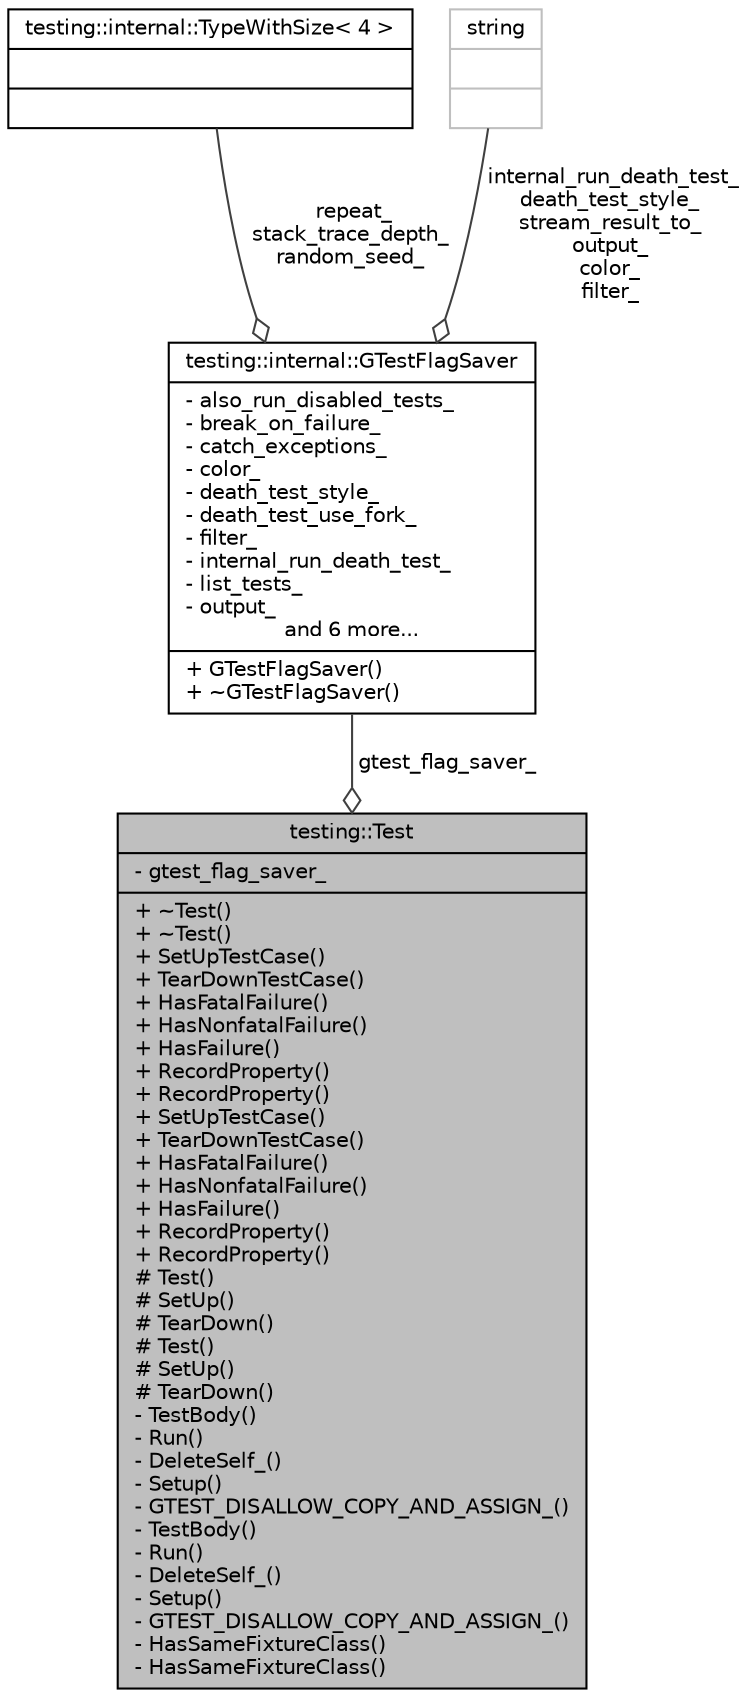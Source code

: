 digraph G
{
  edge [fontname="Helvetica",fontsize="10",labelfontname="Helvetica",labelfontsize="10"];
  node [fontname="Helvetica",fontsize="10",shape=record];
  Node1 [label="{testing::Test\n|- gtest_flag_saver_\l|+ ~Test()\l+ ~Test()\l+ SetUpTestCase()\l+ TearDownTestCase()\l+ HasFatalFailure()\l+ HasNonfatalFailure()\l+ HasFailure()\l+ RecordProperty()\l+ RecordProperty()\l+ SetUpTestCase()\l+ TearDownTestCase()\l+ HasFatalFailure()\l+ HasNonfatalFailure()\l+ HasFailure()\l+ RecordProperty()\l+ RecordProperty()\l# Test()\l# SetUp()\l# TearDown()\l# Test()\l# SetUp()\l# TearDown()\l- TestBody()\l- Run()\l- DeleteSelf_()\l- Setup()\l- GTEST_DISALLOW_COPY_AND_ASSIGN_()\l- TestBody()\l- Run()\l- DeleteSelf_()\l- Setup()\l- GTEST_DISALLOW_COPY_AND_ASSIGN_()\l- HasSameFixtureClass()\l- HasSameFixtureClass()\l}",height=0.2,width=0.4,color="black", fillcolor="grey75", style="filled" fontcolor="black"];
  Node2 -> Node1 [color="grey25",fontsize="10",style="solid",label=" gtest_flag_saver_" ,arrowhead="odiamond",fontname="Helvetica"];
  Node2 [label="{testing::internal::GTestFlagSaver\n|- also_run_disabled_tests_\l- break_on_failure_\l- catch_exceptions_\l- color_\l- death_test_style_\l- death_test_use_fork_\l- filter_\l- internal_run_death_test_\l- list_tests_\l- output_\land 6 more...|+ GTestFlagSaver()\l+ ~GTestFlagSaver()\l}",height=0.2,width=0.4,color="black", fillcolor="white", style="filled",URL="$classtesting_1_1internal_1_1GTestFlagSaver.html"];
  Node3 -> Node2 [color="grey25",fontsize="10",style="solid",label=" repeat_\nstack_trace_depth_\nrandom_seed_" ,arrowhead="odiamond",fontname="Helvetica"];
  Node3 [label="{testing::internal::TypeWithSize\< 4 \>\n||}",height=0.2,width=0.4,color="black", fillcolor="white", style="filled",URL="$classtesting_1_1internal_1_1TypeWithSize_3_014_01_4.html"];
  Node4 -> Node2 [color="grey25",fontsize="10",style="solid",label=" internal_run_death_test_\ndeath_test_style_\nstream_result_to_\noutput_\ncolor_\nfilter_" ,arrowhead="odiamond",fontname="Helvetica"];
  Node4 [label="{string\n||}",height=0.2,width=0.4,color="grey75", fillcolor="white", style="filled"];
}
